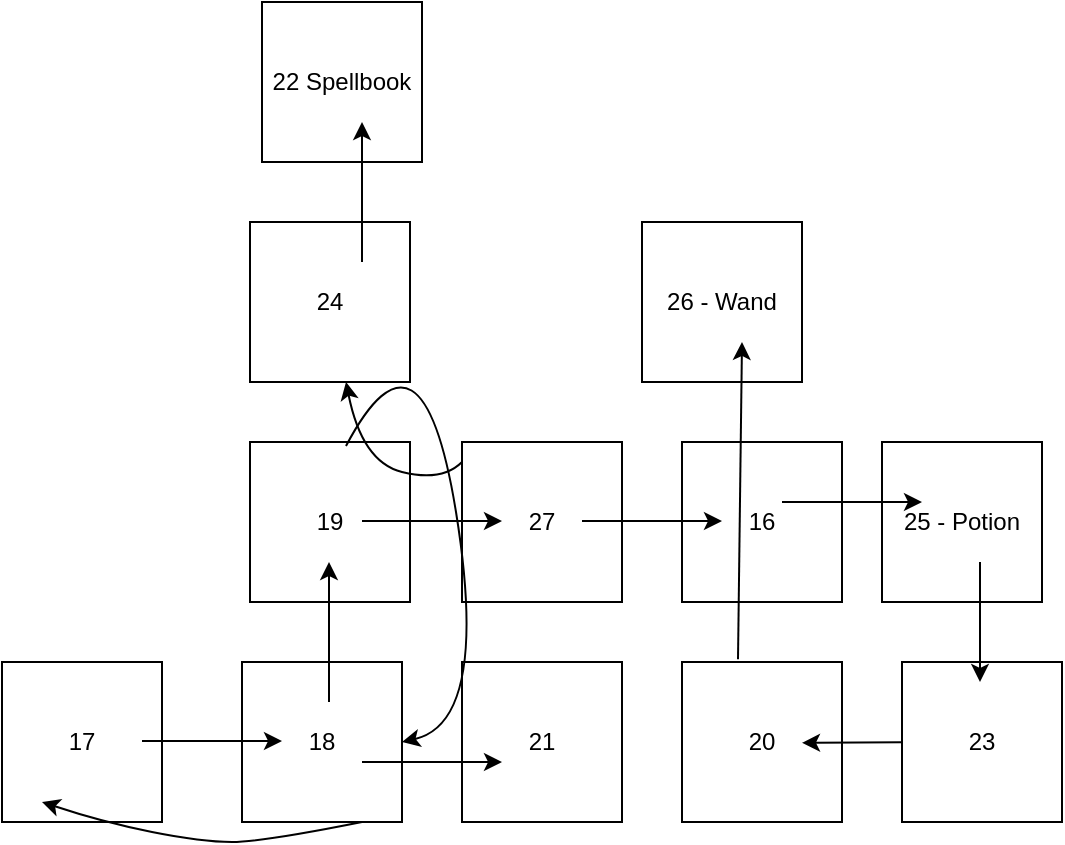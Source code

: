 <mxfile>
    <diagram id="YJ_t-hDT84cOGzAlW6Tw" name="Page-1">
        <mxGraphModel dx="1347" dy="1778" grid="1" gridSize="10" guides="1" tooltips="1" connect="1" arrows="1" fold="1" page="1" pageScale="1" pageWidth="850" pageHeight="1100" math="0" shadow="0">
            <root>
                <mxCell id="0"/>
                <mxCell id="1" parent="0"/>
                <mxCell id="2" value="17" style="whiteSpace=wrap;html=1;aspect=fixed;" vertex="1" parent="1">
                    <mxGeometry x="360" y="160" width="80" height="80" as="geometry"/>
                </mxCell>
                <mxCell id="3" value="18" style="whiteSpace=wrap;html=1;aspect=fixed;" vertex="1" parent="1">
                    <mxGeometry x="480" y="160" width="80" height="80" as="geometry"/>
                </mxCell>
                <mxCell id="18" value="21" style="whiteSpace=wrap;html=1;aspect=fixed;" vertex="1" parent="1">
                    <mxGeometry x="590" y="160" width="80" height="80" as="geometry"/>
                </mxCell>
                <mxCell id="25" value="" style="endArrow=classic;html=1;" edge="1" parent="1">
                    <mxGeometry width="50" height="50" relative="1" as="geometry">
                        <mxPoint x="430" y="199.5" as="sourcePoint"/>
                        <mxPoint x="500" y="199.5" as="targetPoint"/>
                    </mxGeometry>
                </mxCell>
                <mxCell id="26" value="" style="endArrow=classic;html=1;" edge="1" parent="1">
                    <mxGeometry width="50" height="50" relative="1" as="geometry">
                        <mxPoint x="540" y="210" as="sourcePoint"/>
                        <mxPoint x="610" y="210" as="targetPoint"/>
                    </mxGeometry>
                </mxCell>
                <mxCell id="27" value="19" style="whiteSpace=wrap;html=1;aspect=fixed;" vertex="1" parent="1">
                    <mxGeometry x="484" y="50" width="80" height="80" as="geometry"/>
                </mxCell>
                <mxCell id="28" value="" style="endArrow=classic;html=1;" edge="1" parent="1">
                    <mxGeometry width="50" height="50" relative="1" as="geometry">
                        <mxPoint x="523.5" y="180" as="sourcePoint"/>
                        <mxPoint x="523.5" y="110" as="targetPoint"/>
                    </mxGeometry>
                </mxCell>
                <mxCell id="29" value="" style="curved=1;endArrow=classic;html=1;exitX=0.75;exitY=1;exitDx=0;exitDy=0;" edge="1" parent="1" source="3">
                    <mxGeometry width="50" height="50" relative="1" as="geometry">
                        <mxPoint x="650" y="240" as="sourcePoint"/>
                        <mxPoint x="380" y="230" as="targetPoint"/>
                        <Array as="points">
                            <mxPoint x="490" y="250"/>
                            <mxPoint x="460" y="250"/>
                            <mxPoint x="410" y="240"/>
                        </Array>
                    </mxGeometry>
                </mxCell>
                <mxCell id="30" value="27" style="whiteSpace=wrap;html=1;aspect=fixed;" vertex="1" parent="1">
                    <mxGeometry x="590" y="50" width="80" height="80" as="geometry"/>
                </mxCell>
                <mxCell id="31" value="" style="curved=1;endArrow=classic;html=1;exitX=0.6;exitY=0.025;exitDx=0;exitDy=0;exitPerimeter=0;entryX=1;entryY=0.5;entryDx=0;entryDy=0;" edge="1" parent="1" source="27" target="3">
                    <mxGeometry width="50" height="50" relative="1" as="geometry">
                        <mxPoint x="544" y="10" as="sourcePoint"/>
                        <mxPoint x="450" y="192" as="targetPoint"/>
                        <Array as="points">
                            <mxPoint x="570" y="-20"/>
                            <mxPoint x="604" y="190"/>
                        </Array>
                    </mxGeometry>
                </mxCell>
                <mxCell id="32" value="" style="endArrow=classic;html=1;" edge="1" parent="1">
                    <mxGeometry width="50" height="50" relative="1" as="geometry">
                        <mxPoint x="540" y="89.5" as="sourcePoint"/>
                        <mxPoint x="610" y="89.5" as="targetPoint"/>
                    </mxGeometry>
                </mxCell>
                <mxCell id="33" value="16" style="whiteSpace=wrap;html=1;aspect=fixed;" vertex="1" parent="1">
                    <mxGeometry x="700" y="50" width="80" height="80" as="geometry"/>
                </mxCell>
                <mxCell id="34" value="" style="endArrow=classic;html=1;" edge="1" parent="1">
                    <mxGeometry width="50" height="50" relative="1" as="geometry">
                        <mxPoint x="650" y="89.5" as="sourcePoint"/>
                        <mxPoint x="720" y="89.5" as="targetPoint"/>
                    </mxGeometry>
                </mxCell>
                <mxCell id="35" value="24" style="whiteSpace=wrap;html=1;aspect=fixed;" vertex="1" parent="1">
                    <mxGeometry x="484" y="-60" width="80" height="80" as="geometry"/>
                </mxCell>
                <mxCell id="36" value="" style="curved=1;endArrow=classic;html=1;" edge="1" parent="1" source="30" target="35">
                    <mxGeometry width="50" height="50" relative="1" as="geometry">
                        <mxPoint x="590" y="70" as="sourcePoint"/>
                        <mxPoint x="530" y="40" as="targetPoint"/>
                        <Array as="points">
                            <mxPoint x="590" y="60"/>
                            <mxPoint x="580" y="70"/>
                            <mxPoint x="540" y="60"/>
                        </Array>
                    </mxGeometry>
                </mxCell>
                <mxCell id="38" value="22 Spellbook" style="whiteSpace=wrap;html=1;aspect=fixed;" vertex="1" parent="1">
                    <mxGeometry x="490" y="-170" width="80" height="80" as="geometry"/>
                </mxCell>
                <mxCell id="39" value="" style="endArrow=classic;html=1;" edge="1" parent="1">
                    <mxGeometry width="50" height="50" relative="1" as="geometry">
                        <mxPoint x="540" y="-40" as="sourcePoint"/>
                        <mxPoint x="540" y="-110" as="targetPoint"/>
                    </mxGeometry>
                </mxCell>
                <mxCell id="41" value="25 - Potion" style="whiteSpace=wrap;html=1;aspect=fixed;" vertex="1" parent="1">
                    <mxGeometry x="800" y="50" width="80" height="80" as="geometry"/>
                </mxCell>
                <mxCell id="42" value="" style="endArrow=classic;html=1;" edge="1" parent="1">
                    <mxGeometry width="50" height="50" relative="1" as="geometry">
                        <mxPoint x="750" y="80" as="sourcePoint"/>
                        <mxPoint x="820" y="80" as="targetPoint"/>
                    </mxGeometry>
                </mxCell>
                <mxCell id="43" value="23" style="whiteSpace=wrap;html=1;aspect=fixed;" vertex="1" parent="1">
                    <mxGeometry x="810" y="160" width="80" height="80" as="geometry"/>
                </mxCell>
                <mxCell id="44" value="" style="endArrow=classic;html=1;" edge="1" parent="1">
                    <mxGeometry width="50" height="50" relative="1" as="geometry">
                        <mxPoint x="849" y="110" as="sourcePoint"/>
                        <mxPoint x="849" y="170" as="targetPoint"/>
                    </mxGeometry>
                </mxCell>
                <mxCell id="45" value="20" style="whiteSpace=wrap;html=1;aspect=fixed;" vertex="1" parent="1">
                    <mxGeometry x="700" y="160" width="80" height="80" as="geometry"/>
                </mxCell>
                <mxCell id="46" value="" style="endArrow=classic;html=1;entryX=1;entryY=1;entryDx=0;entryDy=0;" edge="1" parent="1" source="43">
                    <mxGeometry width="50" height="50" relative="1" as="geometry">
                        <mxPoint x="800" y="199.58" as="sourcePoint"/>
                        <mxPoint x="760" y="200.41" as="targetPoint"/>
                    </mxGeometry>
                </mxCell>
                <mxCell id="47" value="26 - Wand" style="whiteSpace=wrap;html=1;aspect=fixed;" vertex="1" parent="1">
                    <mxGeometry x="680" y="-60" width="80" height="80" as="geometry"/>
                </mxCell>
                <mxCell id="48" value="" style="endArrow=classic;html=1;entryX=0.625;entryY=0.75;entryDx=0;entryDy=0;entryPerimeter=0;exitX=0.35;exitY=-0.017;exitDx=0;exitDy=0;exitPerimeter=0;" edge="1" parent="1" source="45" target="47">
                    <mxGeometry width="50" height="50" relative="1" as="geometry">
                        <mxPoint x="710" y="170" as="sourcePoint"/>
                        <mxPoint x="710" y="100" as="targetPoint"/>
                    </mxGeometry>
                </mxCell>
            </root>
        </mxGraphModel>
    </diagram>
</mxfile>